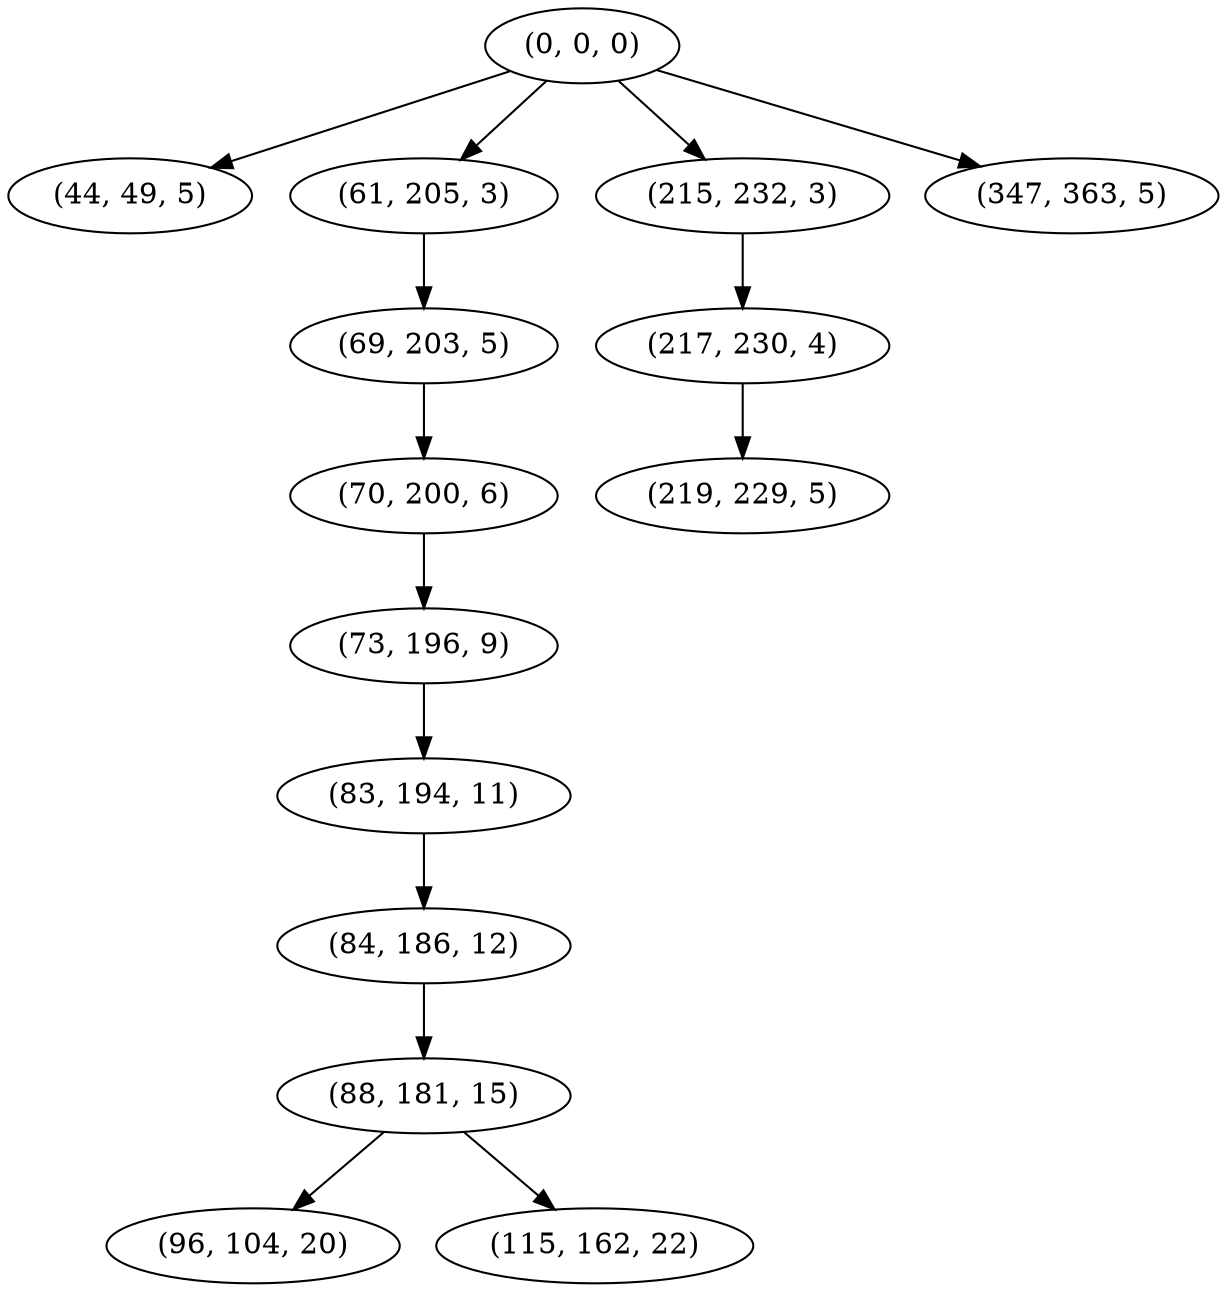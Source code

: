 digraph tree {
    "(0, 0, 0)";
    "(44, 49, 5)";
    "(61, 205, 3)";
    "(69, 203, 5)";
    "(70, 200, 6)";
    "(73, 196, 9)";
    "(83, 194, 11)";
    "(84, 186, 12)";
    "(88, 181, 15)";
    "(96, 104, 20)";
    "(115, 162, 22)";
    "(215, 232, 3)";
    "(217, 230, 4)";
    "(219, 229, 5)";
    "(347, 363, 5)";
    "(0, 0, 0)" -> "(44, 49, 5)";
    "(0, 0, 0)" -> "(61, 205, 3)";
    "(0, 0, 0)" -> "(215, 232, 3)";
    "(0, 0, 0)" -> "(347, 363, 5)";
    "(61, 205, 3)" -> "(69, 203, 5)";
    "(69, 203, 5)" -> "(70, 200, 6)";
    "(70, 200, 6)" -> "(73, 196, 9)";
    "(73, 196, 9)" -> "(83, 194, 11)";
    "(83, 194, 11)" -> "(84, 186, 12)";
    "(84, 186, 12)" -> "(88, 181, 15)";
    "(88, 181, 15)" -> "(96, 104, 20)";
    "(88, 181, 15)" -> "(115, 162, 22)";
    "(215, 232, 3)" -> "(217, 230, 4)";
    "(217, 230, 4)" -> "(219, 229, 5)";
}

